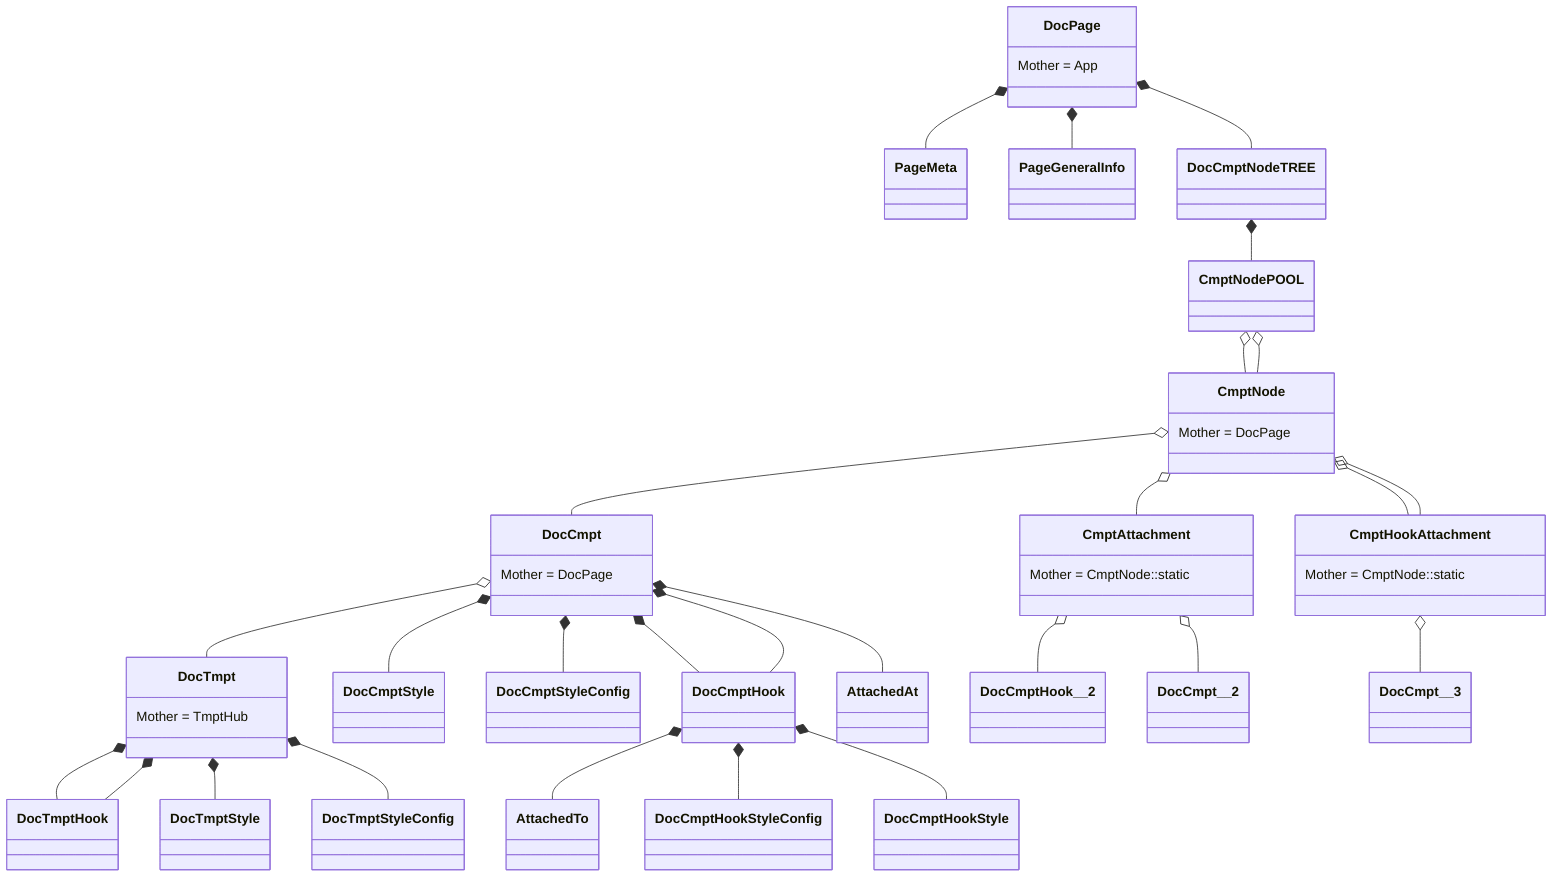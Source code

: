 classDiagram
%% DocPage o-- TmptHub
DocPage *-- PageMeta
DocPage *-- PageGeneralInfo
%% TmptPOOL o-- TmptHub
%% DocPage *-- TmptPOOL
DocPage *-- DocCmptNodeTREE


DocCmptNodeTREE *-- CmptNodePOOL
CmptNodePOOL o-- CmptNode
CmptNodePOOL o-- CmptNode


CmptNode o-- DocCmpt

DocCmpt o-- DocTmpt

DocTmpt *-- DocTmptHook
DocTmpt *-- DocTmptHook
DocTmpt *-- DocTmptStyle
DocTmpt *-- DocTmptStyleConfig

DocCmpt *-- DocCmptStyle
DocCmpt *-- DocCmptStyleConfig


DocCmpt *-- DocCmptHook
DocCmpt *-- DocCmptHook
DocCmpt *-- AttachedAt

DocCmptHook *-- AttachedTo
DocCmptHook *-- DocCmptHookStyleConfig
DocCmptHook *-- DocCmptHookStyle


CmptNode o-- CmptAttachment
CmptAttachment o-- DocCmptHook__2
CmptAttachment o-- DocCmpt__2


CmptNode o-- CmptHookAttachment
CmptNode o-- CmptHookAttachment

CmptHookAttachment o-- DocCmpt__3



class DocPage {
   Mother = App
}

class CmptNode {
   Mother = DocPage
}

class DocCmpt {
   Mother = DocPage
}

class CmptAttachment {
   Mother = CmptNode::static
}

class CmptHookAttachment {
   Mother = CmptNode::static
}

class DocTmpt {
   Mother = TmptHub
}